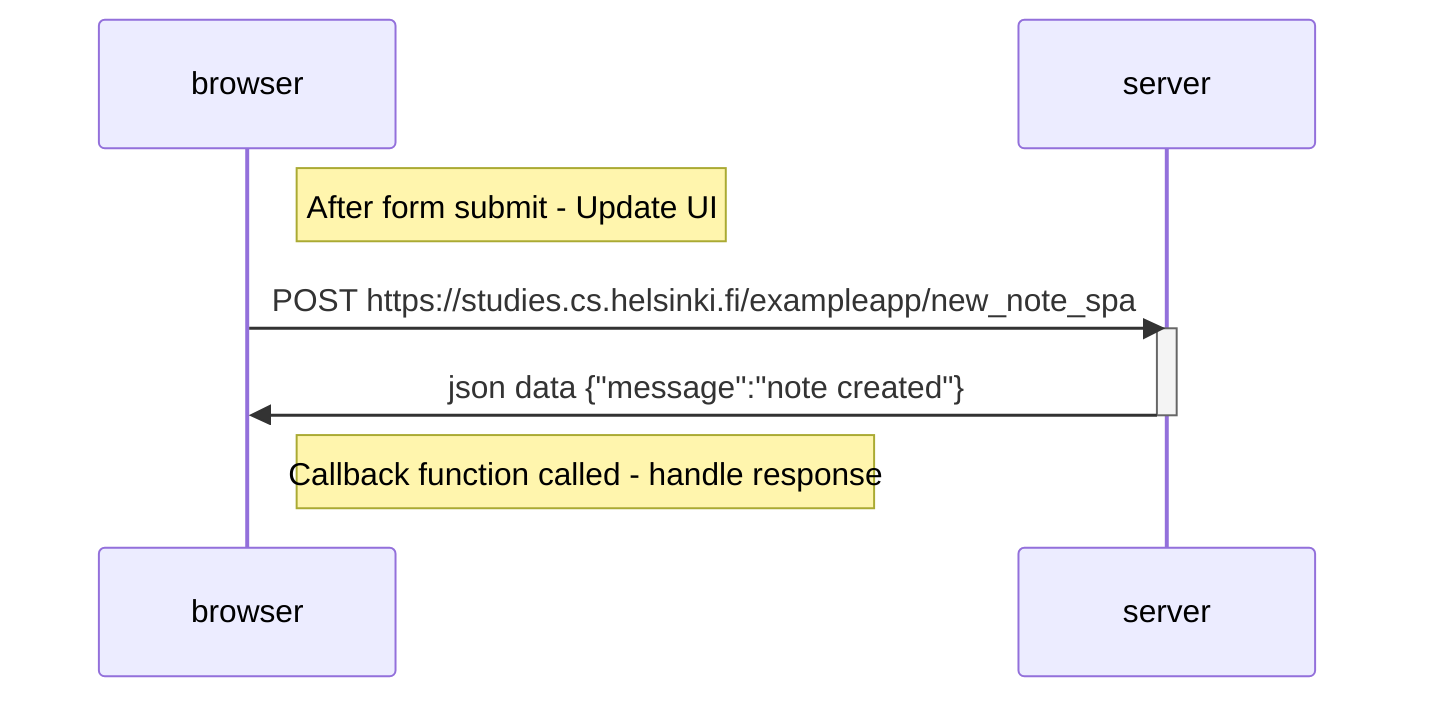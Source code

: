 sequenceDiagram
    participant browser 
    participant server 

    Note right of browser: After form submit - Update UI 
    browser->>server: POST https://studies.cs.helsinki.fi/exampleapp/new_note_spa
    activate server 
    server->>browser: json data {"message":"note created"}
    deactivate server 
    Note right of browser: Callback function called - handle response